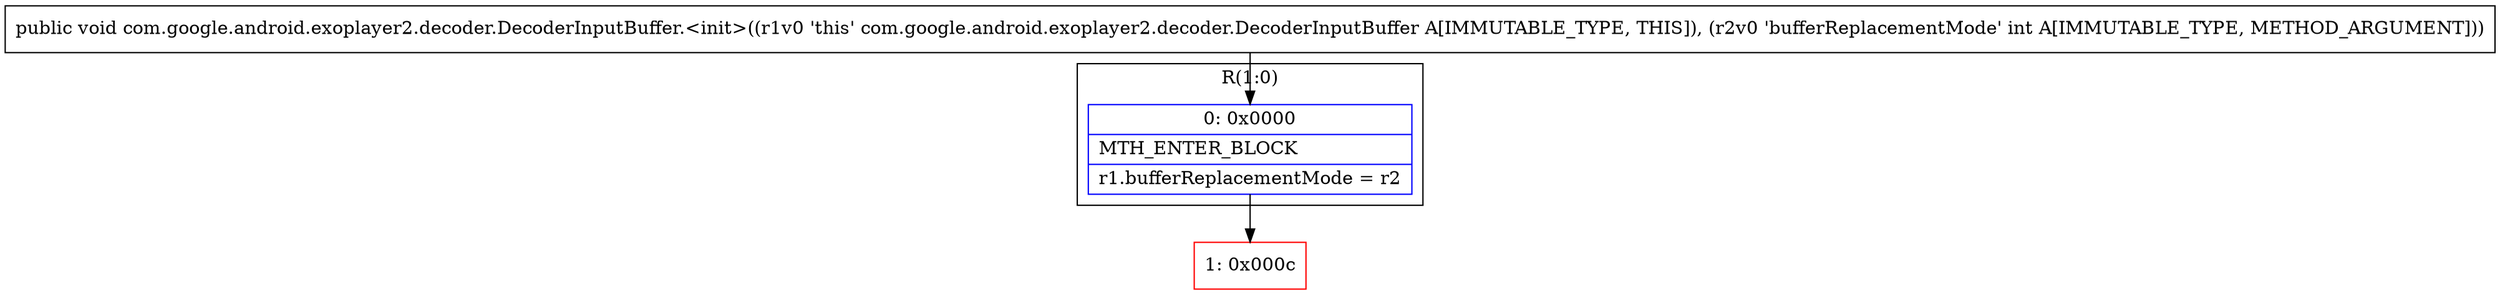 digraph "CFG forcom.google.android.exoplayer2.decoder.DecoderInputBuffer.\<init\>(I)V" {
subgraph cluster_Region_1660094077 {
label = "R(1:0)";
node [shape=record,color=blue];
Node_0 [shape=record,label="{0\:\ 0x0000|MTH_ENTER_BLOCK\l|r1.bufferReplacementMode = r2\l}"];
}
Node_1 [shape=record,color=red,label="{1\:\ 0x000c}"];
MethodNode[shape=record,label="{public void com.google.android.exoplayer2.decoder.DecoderInputBuffer.\<init\>((r1v0 'this' com.google.android.exoplayer2.decoder.DecoderInputBuffer A[IMMUTABLE_TYPE, THIS]), (r2v0 'bufferReplacementMode' int A[IMMUTABLE_TYPE, METHOD_ARGUMENT])) }"];
MethodNode -> Node_0;
Node_0 -> Node_1;
}

